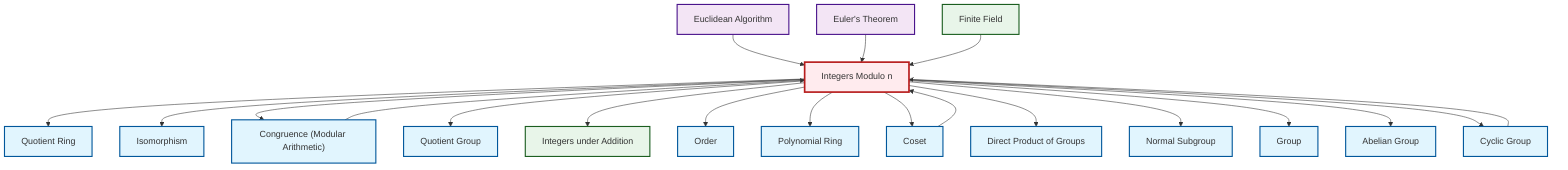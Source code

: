 graph TD
    classDef definition fill:#e1f5fe,stroke:#01579b,stroke-width:2px
    classDef theorem fill:#f3e5f5,stroke:#4a148c,stroke-width:2px
    classDef axiom fill:#fff3e0,stroke:#e65100,stroke-width:2px
    classDef example fill:#e8f5e9,stroke:#1b5e20,stroke-width:2px
    classDef current fill:#ffebee,stroke:#b71c1c,stroke-width:3px
    thm-euler["Euler's Theorem"]:::theorem
    def-congruence["Congruence (Modular Arithmetic)"]:::definition
    def-isomorphism["Isomorphism"]:::definition
    def-group["Group"]:::definition
    def-quotient-ring["Quotient Ring"]:::definition
    ex-finite-field["Finite Field"]:::example
    thm-euclidean-algorithm["Euclidean Algorithm"]:::theorem
    def-coset["Coset"]:::definition
    ex-quotient-integers-mod-n["Integers Modulo n"]:::example
    def-cyclic-group["Cyclic Group"]:::definition
    def-direct-product["Direct Product of Groups"]:::definition
    def-polynomial-ring["Polynomial Ring"]:::definition
    def-normal-subgroup["Normal Subgroup"]:::definition
    def-quotient-group["Quotient Group"]:::definition
    def-abelian-group["Abelian Group"]:::definition
    ex-integers-addition["Integers under Addition"]:::example
    def-order["Order"]:::definition
    ex-quotient-integers-mod-n --> def-quotient-ring
    ex-quotient-integers-mod-n --> def-isomorphism
    ex-quotient-integers-mod-n --> def-congruence
    ex-quotient-integers-mod-n --> def-quotient-group
    ex-quotient-integers-mod-n --> ex-integers-addition
    def-cyclic-group --> ex-quotient-integers-mod-n
    ex-quotient-integers-mod-n --> def-order
    ex-quotient-integers-mod-n --> def-polynomial-ring
    thm-euclidean-algorithm --> ex-quotient-integers-mod-n
    def-coset --> ex-quotient-integers-mod-n
    def-congruence --> ex-quotient-integers-mod-n
    ex-quotient-integers-mod-n --> def-coset
    ex-quotient-integers-mod-n --> def-direct-product
    thm-euler --> ex-quotient-integers-mod-n
    ex-quotient-integers-mod-n --> def-normal-subgroup
    ex-finite-field --> ex-quotient-integers-mod-n
    ex-quotient-integers-mod-n --> def-group
    ex-quotient-integers-mod-n --> def-abelian-group
    ex-quotient-integers-mod-n --> def-cyclic-group
    class ex-quotient-integers-mod-n current